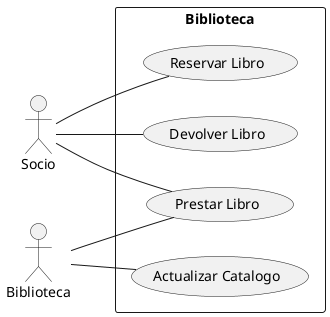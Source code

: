 @startuml

left to right direction

:Socio: as s
:Biblioteca: as b

rectangle Biblioteca{
s -- (Reservar Libro)
s -- (Prestar Libro)
s -- (Devolver Libro)
b -- (Prestar Libro)
b -- (Actualizar Catalogo)
}


@enduml